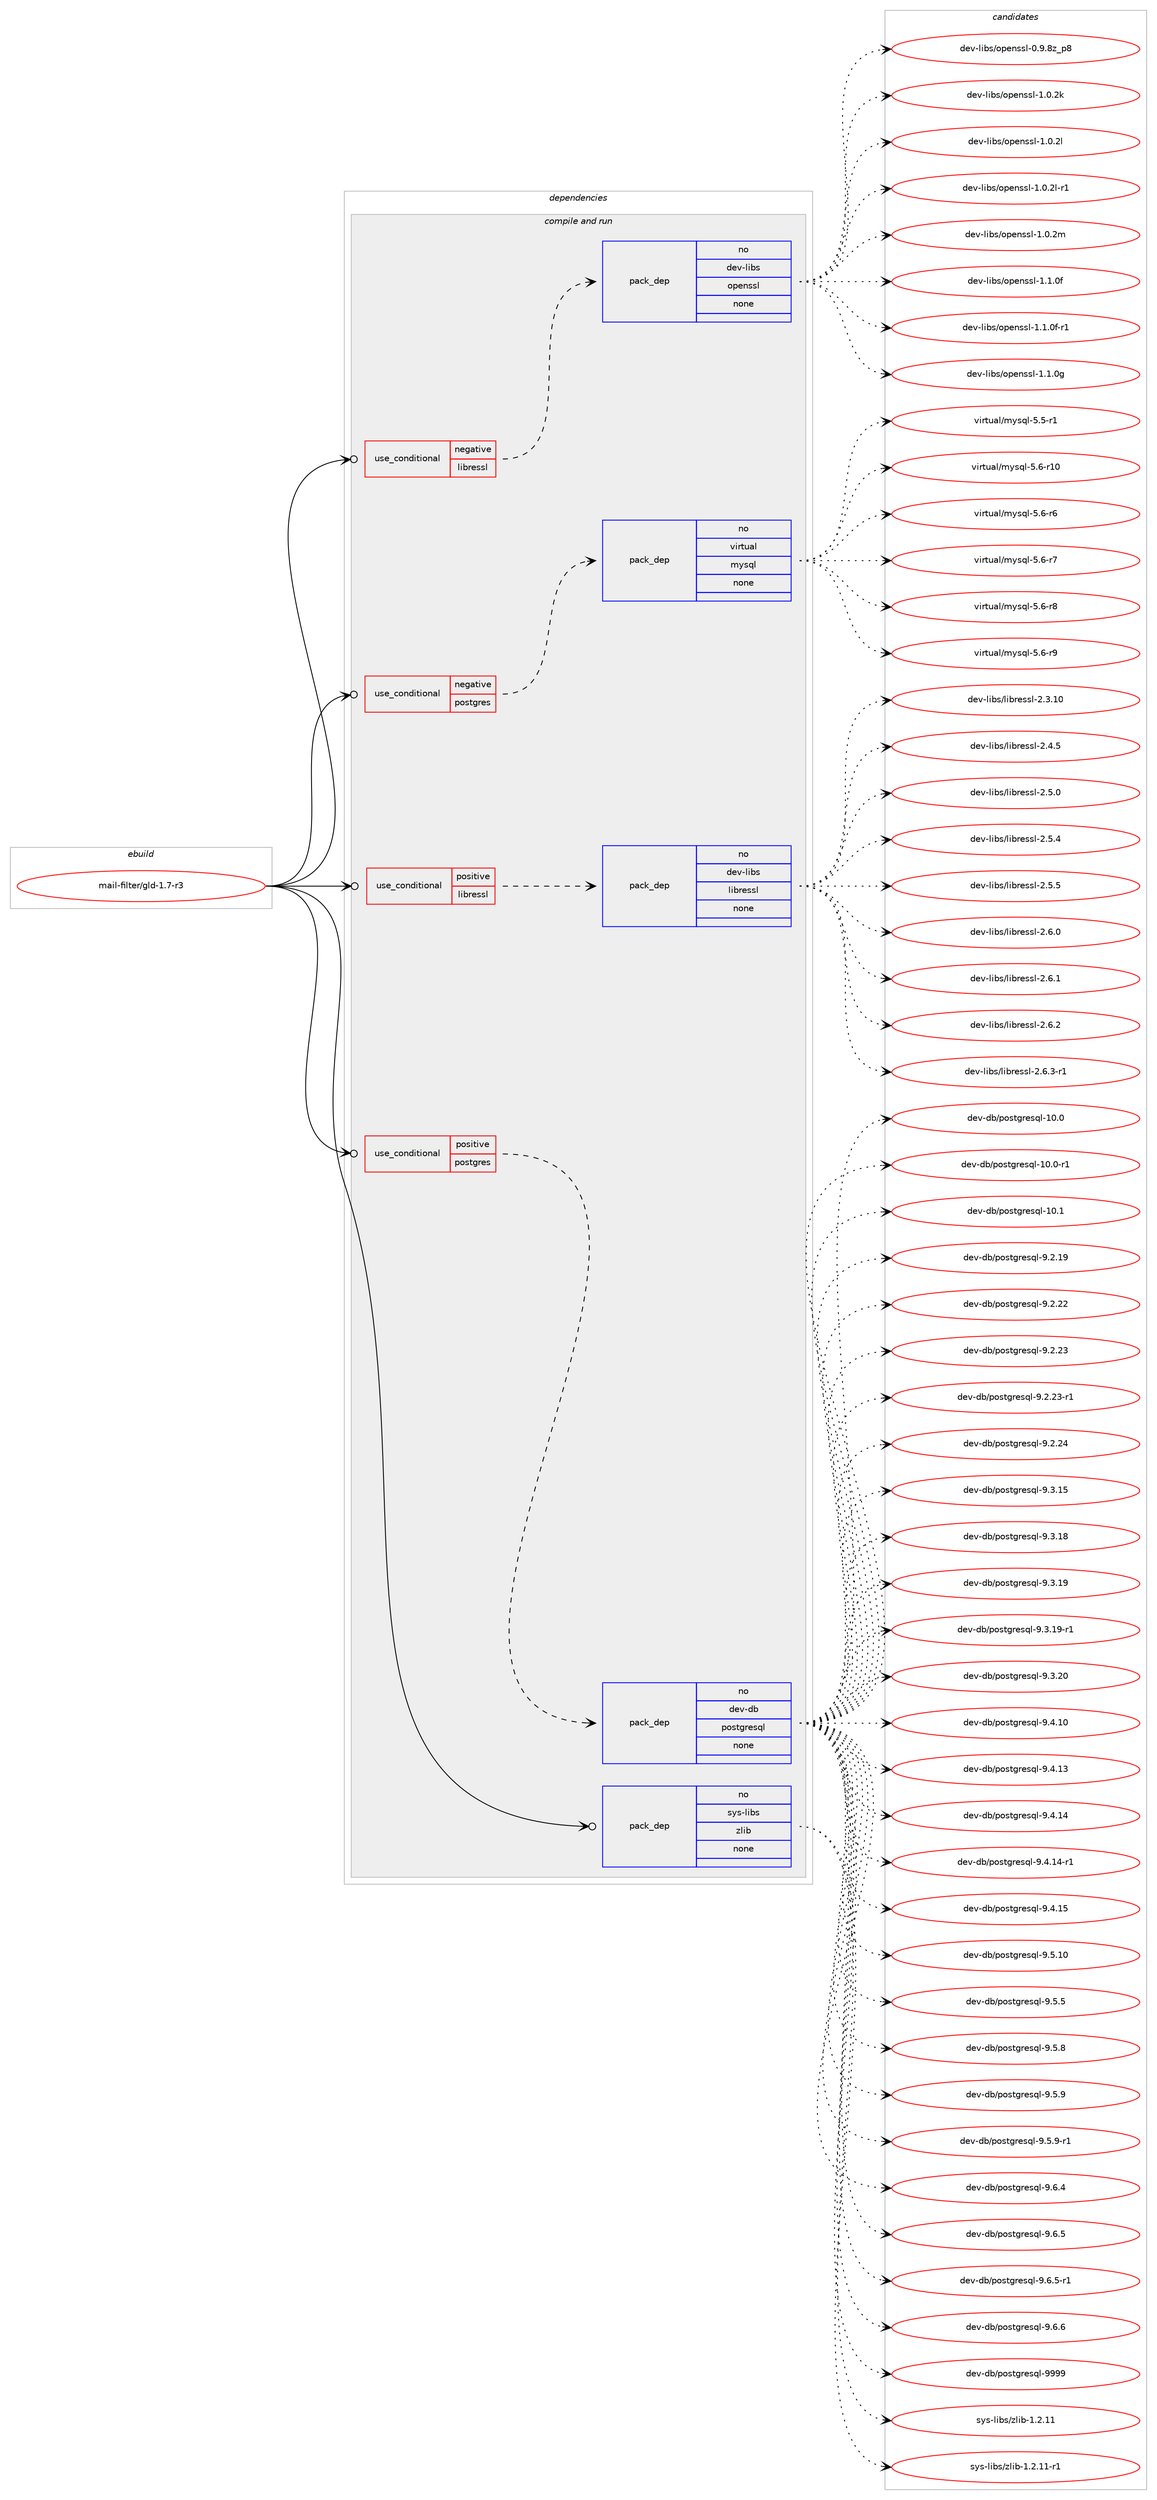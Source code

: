 digraph prolog {

# *************
# Graph options
# *************

newrank=true;
concentrate=true;
compound=true;
graph [rankdir=LR,fontname=Helvetica,fontsize=10,ranksep=1.5];#, ranksep=2.5, nodesep=0.2];
edge  [arrowhead=vee];
node  [fontname=Helvetica,fontsize=10];

# **********
# The ebuild
# **********

subgraph cluster_leftcol {
color=gray;
rank=same;
label=<<i>ebuild</i>>;
id [label="mail-filter/gld-1.7-r3", color=red, width=4, href="../mail-filter/gld-1.7-r3.svg"];
}

# ****************
# The dependencies
# ****************

subgraph cluster_midcol {
color=gray;
label=<<i>dependencies</i>>;
subgraph cluster_compile {
fillcolor="#eeeeee";
style=filled;
label=<<i>compile</i>>;
}
subgraph cluster_compileandrun {
fillcolor="#eeeeee";
style=filled;
label=<<i>compile and run</i>>;
subgraph cond85518 {
dependency342498 [label=<<TABLE BORDER="0" CELLBORDER="1" CELLSPACING="0" CELLPADDING="4"><TR><TD ROWSPAN="3" CELLPADDING="10">use_conditional</TD></TR><TR><TD>negative</TD></TR><TR><TD>libressl</TD></TR></TABLE>>, shape=none, color=red];
subgraph pack251863 {
dependency342499 [label=<<TABLE BORDER="0" CELLBORDER="1" CELLSPACING="0" CELLPADDING="4" WIDTH="220"><TR><TD ROWSPAN="6" CELLPADDING="30">pack_dep</TD></TR><TR><TD WIDTH="110">no</TD></TR><TR><TD>dev-libs</TD></TR><TR><TD>openssl</TD></TR><TR><TD>none</TD></TR><TR><TD></TD></TR></TABLE>>, shape=none, color=blue];
}
dependency342498:e -> dependency342499:w [weight=20,style="dashed",arrowhead="vee"];
}
id:e -> dependency342498:w [weight=20,style="solid",arrowhead="odotvee"];
subgraph cond85519 {
dependency342500 [label=<<TABLE BORDER="0" CELLBORDER="1" CELLSPACING="0" CELLPADDING="4"><TR><TD ROWSPAN="3" CELLPADDING="10">use_conditional</TD></TR><TR><TD>negative</TD></TR><TR><TD>postgres</TD></TR></TABLE>>, shape=none, color=red];
subgraph pack251864 {
dependency342501 [label=<<TABLE BORDER="0" CELLBORDER="1" CELLSPACING="0" CELLPADDING="4" WIDTH="220"><TR><TD ROWSPAN="6" CELLPADDING="30">pack_dep</TD></TR><TR><TD WIDTH="110">no</TD></TR><TR><TD>virtual</TD></TR><TR><TD>mysql</TD></TR><TR><TD>none</TD></TR><TR><TD></TD></TR></TABLE>>, shape=none, color=blue];
}
dependency342500:e -> dependency342501:w [weight=20,style="dashed",arrowhead="vee"];
}
id:e -> dependency342500:w [weight=20,style="solid",arrowhead="odotvee"];
subgraph cond85520 {
dependency342502 [label=<<TABLE BORDER="0" CELLBORDER="1" CELLSPACING="0" CELLPADDING="4"><TR><TD ROWSPAN="3" CELLPADDING="10">use_conditional</TD></TR><TR><TD>positive</TD></TR><TR><TD>libressl</TD></TR></TABLE>>, shape=none, color=red];
subgraph pack251865 {
dependency342503 [label=<<TABLE BORDER="0" CELLBORDER="1" CELLSPACING="0" CELLPADDING="4" WIDTH="220"><TR><TD ROWSPAN="6" CELLPADDING="30">pack_dep</TD></TR><TR><TD WIDTH="110">no</TD></TR><TR><TD>dev-libs</TD></TR><TR><TD>libressl</TD></TR><TR><TD>none</TD></TR><TR><TD></TD></TR></TABLE>>, shape=none, color=blue];
}
dependency342502:e -> dependency342503:w [weight=20,style="dashed",arrowhead="vee"];
}
id:e -> dependency342502:w [weight=20,style="solid",arrowhead="odotvee"];
subgraph cond85521 {
dependency342504 [label=<<TABLE BORDER="0" CELLBORDER="1" CELLSPACING="0" CELLPADDING="4"><TR><TD ROWSPAN="3" CELLPADDING="10">use_conditional</TD></TR><TR><TD>positive</TD></TR><TR><TD>postgres</TD></TR></TABLE>>, shape=none, color=red];
subgraph pack251866 {
dependency342505 [label=<<TABLE BORDER="0" CELLBORDER="1" CELLSPACING="0" CELLPADDING="4" WIDTH="220"><TR><TD ROWSPAN="6" CELLPADDING="30">pack_dep</TD></TR><TR><TD WIDTH="110">no</TD></TR><TR><TD>dev-db</TD></TR><TR><TD>postgresql</TD></TR><TR><TD>none</TD></TR><TR><TD></TD></TR></TABLE>>, shape=none, color=blue];
}
dependency342504:e -> dependency342505:w [weight=20,style="dashed",arrowhead="vee"];
}
id:e -> dependency342504:w [weight=20,style="solid",arrowhead="odotvee"];
subgraph pack251867 {
dependency342506 [label=<<TABLE BORDER="0" CELLBORDER="1" CELLSPACING="0" CELLPADDING="4" WIDTH="220"><TR><TD ROWSPAN="6" CELLPADDING="30">pack_dep</TD></TR><TR><TD WIDTH="110">no</TD></TR><TR><TD>sys-libs</TD></TR><TR><TD>zlib</TD></TR><TR><TD>none</TD></TR><TR><TD></TD></TR></TABLE>>, shape=none, color=blue];
}
id:e -> dependency342506:w [weight=20,style="solid",arrowhead="odotvee"];
}
subgraph cluster_run {
fillcolor="#eeeeee";
style=filled;
label=<<i>run</i>>;
}
}

# **************
# The candidates
# **************

subgraph cluster_choices {
rank=same;
color=gray;
label=<<i>candidates</i>>;

subgraph choice251863 {
color=black;
nodesep=1;
choice1001011184510810598115471111121011101151151084548465746561229511256 [label="dev-libs/openssl-0.9.8z_p8", color=red, width=4,href="../dev-libs/openssl-0.9.8z_p8.svg"];
choice100101118451081059811547111112101110115115108454946484650107 [label="dev-libs/openssl-1.0.2k", color=red, width=4,href="../dev-libs/openssl-1.0.2k.svg"];
choice100101118451081059811547111112101110115115108454946484650108 [label="dev-libs/openssl-1.0.2l", color=red, width=4,href="../dev-libs/openssl-1.0.2l.svg"];
choice1001011184510810598115471111121011101151151084549464846501084511449 [label="dev-libs/openssl-1.0.2l-r1", color=red, width=4,href="../dev-libs/openssl-1.0.2l-r1.svg"];
choice100101118451081059811547111112101110115115108454946484650109 [label="dev-libs/openssl-1.0.2m", color=red, width=4,href="../dev-libs/openssl-1.0.2m.svg"];
choice100101118451081059811547111112101110115115108454946494648102 [label="dev-libs/openssl-1.1.0f", color=red, width=4,href="../dev-libs/openssl-1.1.0f.svg"];
choice1001011184510810598115471111121011101151151084549464946481024511449 [label="dev-libs/openssl-1.1.0f-r1", color=red, width=4,href="../dev-libs/openssl-1.1.0f-r1.svg"];
choice100101118451081059811547111112101110115115108454946494648103 [label="dev-libs/openssl-1.1.0g", color=red, width=4,href="../dev-libs/openssl-1.1.0g.svg"];
dependency342499:e -> choice1001011184510810598115471111121011101151151084548465746561229511256:w [style=dotted,weight="100"];
dependency342499:e -> choice100101118451081059811547111112101110115115108454946484650107:w [style=dotted,weight="100"];
dependency342499:e -> choice100101118451081059811547111112101110115115108454946484650108:w [style=dotted,weight="100"];
dependency342499:e -> choice1001011184510810598115471111121011101151151084549464846501084511449:w [style=dotted,weight="100"];
dependency342499:e -> choice100101118451081059811547111112101110115115108454946484650109:w [style=dotted,weight="100"];
dependency342499:e -> choice100101118451081059811547111112101110115115108454946494648102:w [style=dotted,weight="100"];
dependency342499:e -> choice1001011184510810598115471111121011101151151084549464946481024511449:w [style=dotted,weight="100"];
dependency342499:e -> choice100101118451081059811547111112101110115115108454946494648103:w [style=dotted,weight="100"];
}
subgraph choice251864 {
color=black;
nodesep=1;
choice1181051141161179710847109121115113108455346534511449 [label="virtual/mysql-5.5-r1", color=red, width=4,href="../virtual/mysql-5.5-r1.svg"];
choice118105114116117971084710912111511310845534654451144948 [label="virtual/mysql-5.6-r10", color=red, width=4,href="../virtual/mysql-5.6-r10.svg"];
choice1181051141161179710847109121115113108455346544511454 [label="virtual/mysql-5.6-r6", color=red, width=4,href="../virtual/mysql-5.6-r6.svg"];
choice1181051141161179710847109121115113108455346544511455 [label="virtual/mysql-5.6-r7", color=red, width=4,href="../virtual/mysql-5.6-r7.svg"];
choice1181051141161179710847109121115113108455346544511456 [label="virtual/mysql-5.6-r8", color=red, width=4,href="../virtual/mysql-5.6-r8.svg"];
choice1181051141161179710847109121115113108455346544511457 [label="virtual/mysql-5.6-r9", color=red, width=4,href="../virtual/mysql-5.6-r9.svg"];
dependency342501:e -> choice1181051141161179710847109121115113108455346534511449:w [style=dotted,weight="100"];
dependency342501:e -> choice118105114116117971084710912111511310845534654451144948:w [style=dotted,weight="100"];
dependency342501:e -> choice1181051141161179710847109121115113108455346544511454:w [style=dotted,weight="100"];
dependency342501:e -> choice1181051141161179710847109121115113108455346544511455:w [style=dotted,weight="100"];
dependency342501:e -> choice1181051141161179710847109121115113108455346544511456:w [style=dotted,weight="100"];
dependency342501:e -> choice1181051141161179710847109121115113108455346544511457:w [style=dotted,weight="100"];
}
subgraph choice251865 {
color=black;
nodesep=1;
choice1001011184510810598115471081059811410111511510845504651464948 [label="dev-libs/libressl-2.3.10", color=red, width=4,href="../dev-libs/libressl-2.3.10.svg"];
choice10010111845108105981154710810598114101115115108455046524653 [label="dev-libs/libressl-2.4.5", color=red, width=4,href="../dev-libs/libressl-2.4.5.svg"];
choice10010111845108105981154710810598114101115115108455046534648 [label="dev-libs/libressl-2.5.0", color=red, width=4,href="../dev-libs/libressl-2.5.0.svg"];
choice10010111845108105981154710810598114101115115108455046534652 [label="dev-libs/libressl-2.5.4", color=red, width=4,href="../dev-libs/libressl-2.5.4.svg"];
choice10010111845108105981154710810598114101115115108455046534653 [label="dev-libs/libressl-2.5.5", color=red, width=4,href="../dev-libs/libressl-2.5.5.svg"];
choice10010111845108105981154710810598114101115115108455046544648 [label="dev-libs/libressl-2.6.0", color=red, width=4,href="../dev-libs/libressl-2.6.0.svg"];
choice10010111845108105981154710810598114101115115108455046544649 [label="dev-libs/libressl-2.6.1", color=red, width=4,href="../dev-libs/libressl-2.6.1.svg"];
choice10010111845108105981154710810598114101115115108455046544650 [label="dev-libs/libressl-2.6.2", color=red, width=4,href="../dev-libs/libressl-2.6.2.svg"];
choice100101118451081059811547108105981141011151151084550465446514511449 [label="dev-libs/libressl-2.6.3-r1", color=red, width=4,href="../dev-libs/libressl-2.6.3-r1.svg"];
dependency342503:e -> choice1001011184510810598115471081059811410111511510845504651464948:w [style=dotted,weight="100"];
dependency342503:e -> choice10010111845108105981154710810598114101115115108455046524653:w [style=dotted,weight="100"];
dependency342503:e -> choice10010111845108105981154710810598114101115115108455046534648:w [style=dotted,weight="100"];
dependency342503:e -> choice10010111845108105981154710810598114101115115108455046534652:w [style=dotted,weight="100"];
dependency342503:e -> choice10010111845108105981154710810598114101115115108455046534653:w [style=dotted,weight="100"];
dependency342503:e -> choice10010111845108105981154710810598114101115115108455046544648:w [style=dotted,weight="100"];
dependency342503:e -> choice10010111845108105981154710810598114101115115108455046544649:w [style=dotted,weight="100"];
dependency342503:e -> choice10010111845108105981154710810598114101115115108455046544650:w [style=dotted,weight="100"];
dependency342503:e -> choice100101118451081059811547108105981141011151151084550465446514511449:w [style=dotted,weight="100"];
}
subgraph choice251866 {
color=black;
nodesep=1;
choice1001011184510098471121111151161031141011151131084549484648 [label="dev-db/postgresql-10.0", color=red, width=4,href="../dev-db/postgresql-10.0.svg"];
choice10010111845100984711211111511610311410111511310845494846484511449 [label="dev-db/postgresql-10.0-r1", color=red, width=4,href="../dev-db/postgresql-10.0-r1.svg"];
choice1001011184510098471121111151161031141011151131084549484649 [label="dev-db/postgresql-10.1", color=red, width=4,href="../dev-db/postgresql-10.1.svg"];
choice10010111845100984711211111511610311410111511310845574650464957 [label="dev-db/postgresql-9.2.19", color=red, width=4,href="../dev-db/postgresql-9.2.19.svg"];
choice10010111845100984711211111511610311410111511310845574650465050 [label="dev-db/postgresql-9.2.22", color=red, width=4,href="../dev-db/postgresql-9.2.22.svg"];
choice10010111845100984711211111511610311410111511310845574650465051 [label="dev-db/postgresql-9.2.23", color=red, width=4,href="../dev-db/postgresql-9.2.23.svg"];
choice100101118451009847112111115116103114101115113108455746504650514511449 [label="dev-db/postgresql-9.2.23-r1", color=red, width=4,href="../dev-db/postgresql-9.2.23-r1.svg"];
choice10010111845100984711211111511610311410111511310845574650465052 [label="dev-db/postgresql-9.2.24", color=red, width=4,href="../dev-db/postgresql-9.2.24.svg"];
choice10010111845100984711211111511610311410111511310845574651464953 [label="dev-db/postgresql-9.3.15", color=red, width=4,href="../dev-db/postgresql-9.3.15.svg"];
choice10010111845100984711211111511610311410111511310845574651464956 [label="dev-db/postgresql-9.3.18", color=red, width=4,href="../dev-db/postgresql-9.3.18.svg"];
choice10010111845100984711211111511610311410111511310845574651464957 [label="dev-db/postgresql-9.3.19", color=red, width=4,href="../dev-db/postgresql-9.3.19.svg"];
choice100101118451009847112111115116103114101115113108455746514649574511449 [label="dev-db/postgresql-9.3.19-r1", color=red, width=4,href="../dev-db/postgresql-9.3.19-r1.svg"];
choice10010111845100984711211111511610311410111511310845574651465048 [label="dev-db/postgresql-9.3.20", color=red, width=4,href="../dev-db/postgresql-9.3.20.svg"];
choice10010111845100984711211111511610311410111511310845574652464948 [label="dev-db/postgresql-9.4.10", color=red, width=4,href="../dev-db/postgresql-9.4.10.svg"];
choice10010111845100984711211111511610311410111511310845574652464951 [label="dev-db/postgresql-9.4.13", color=red, width=4,href="../dev-db/postgresql-9.4.13.svg"];
choice10010111845100984711211111511610311410111511310845574652464952 [label="dev-db/postgresql-9.4.14", color=red, width=4,href="../dev-db/postgresql-9.4.14.svg"];
choice100101118451009847112111115116103114101115113108455746524649524511449 [label="dev-db/postgresql-9.4.14-r1", color=red, width=4,href="../dev-db/postgresql-9.4.14-r1.svg"];
choice10010111845100984711211111511610311410111511310845574652464953 [label="dev-db/postgresql-9.4.15", color=red, width=4,href="../dev-db/postgresql-9.4.15.svg"];
choice10010111845100984711211111511610311410111511310845574653464948 [label="dev-db/postgresql-9.5.10", color=red, width=4,href="../dev-db/postgresql-9.5.10.svg"];
choice100101118451009847112111115116103114101115113108455746534653 [label="dev-db/postgresql-9.5.5", color=red, width=4,href="../dev-db/postgresql-9.5.5.svg"];
choice100101118451009847112111115116103114101115113108455746534656 [label="dev-db/postgresql-9.5.8", color=red, width=4,href="../dev-db/postgresql-9.5.8.svg"];
choice100101118451009847112111115116103114101115113108455746534657 [label="dev-db/postgresql-9.5.9", color=red, width=4,href="../dev-db/postgresql-9.5.9.svg"];
choice1001011184510098471121111151161031141011151131084557465346574511449 [label="dev-db/postgresql-9.5.9-r1", color=red, width=4,href="../dev-db/postgresql-9.5.9-r1.svg"];
choice100101118451009847112111115116103114101115113108455746544652 [label="dev-db/postgresql-9.6.4", color=red, width=4,href="../dev-db/postgresql-9.6.4.svg"];
choice100101118451009847112111115116103114101115113108455746544653 [label="dev-db/postgresql-9.6.5", color=red, width=4,href="../dev-db/postgresql-9.6.5.svg"];
choice1001011184510098471121111151161031141011151131084557465446534511449 [label="dev-db/postgresql-9.6.5-r1", color=red, width=4,href="../dev-db/postgresql-9.6.5-r1.svg"];
choice100101118451009847112111115116103114101115113108455746544654 [label="dev-db/postgresql-9.6.6", color=red, width=4,href="../dev-db/postgresql-9.6.6.svg"];
choice1001011184510098471121111151161031141011151131084557575757 [label="dev-db/postgresql-9999", color=red, width=4,href="../dev-db/postgresql-9999.svg"];
dependency342505:e -> choice1001011184510098471121111151161031141011151131084549484648:w [style=dotted,weight="100"];
dependency342505:e -> choice10010111845100984711211111511610311410111511310845494846484511449:w [style=dotted,weight="100"];
dependency342505:e -> choice1001011184510098471121111151161031141011151131084549484649:w [style=dotted,weight="100"];
dependency342505:e -> choice10010111845100984711211111511610311410111511310845574650464957:w [style=dotted,weight="100"];
dependency342505:e -> choice10010111845100984711211111511610311410111511310845574650465050:w [style=dotted,weight="100"];
dependency342505:e -> choice10010111845100984711211111511610311410111511310845574650465051:w [style=dotted,weight="100"];
dependency342505:e -> choice100101118451009847112111115116103114101115113108455746504650514511449:w [style=dotted,weight="100"];
dependency342505:e -> choice10010111845100984711211111511610311410111511310845574650465052:w [style=dotted,weight="100"];
dependency342505:e -> choice10010111845100984711211111511610311410111511310845574651464953:w [style=dotted,weight="100"];
dependency342505:e -> choice10010111845100984711211111511610311410111511310845574651464956:w [style=dotted,weight="100"];
dependency342505:e -> choice10010111845100984711211111511610311410111511310845574651464957:w [style=dotted,weight="100"];
dependency342505:e -> choice100101118451009847112111115116103114101115113108455746514649574511449:w [style=dotted,weight="100"];
dependency342505:e -> choice10010111845100984711211111511610311410111511310845574651465048:w [style=dotted,weight="100"];
dependency342505:e -> choice10010111845100984711211111511610311410111511310845574652464948:w [style=dotted,weight="100"];
dependency342505:e -> choice10010111845100984711211111511610311410111511310845574652464951:w [style=dotted,weight="100"];
dependency342505:e -> choice10010111845100984711211111511610311410111511310845574652464952:w [style=dotted,weight="100"];
dependency342505:e -> choice100101118451009847112111115116103114101115113108455746524649524511449:w [style=dotted,weight="100"];
dependency342505:e -> choice10010111845100984711211111511610311410111511310845574652464953:w [style=dotted,weight="100"];
dependency342505:e -> choice10010111845100984711211111511610311410111511310845574653464948:w [style=dotted,weight="100"];
dependency342505:e -> choice100101118451009847112111115116103114101115113108455746534653:w [style=dotted,weight="100"];
dependency342505:e -> choice100101118451009847112111115116103114101115113108455746534656:w [style=dotted,weight="100"];
dependency342505:e -> choice100101118451009847112111115116103114101115113108455746534657:w [style=dotted,weight="100"];
dependency342505:e -> choice1001011184510098471121111151161031141011151131084557465346574511449:w [style=dotted,weight="100"];
dependency342505:e -> choice100101118451009847112111115116103114101115113108455746544652:w [style=dotted,weight="100"];
dependency342505:e -> choice100101118451009847112111115116103114101115113108455746544653:w [style=dotted,weight="100"];
dependency342505:e -> choice1001011184510098471121111151161031141011151131084557465446534511449:w [style=dotted,weight="100"];
dependency342505:e -> choice100101118451009847112111115116103114101115113108455746544654:w [style=dotted,weight="100"];
dependency342505:e -> choice1001011184510098471121111151161031141011151131084557575757:w [style=dotted,weight="100"];
}
subgraph choice251867 {
color=black;
nodesep=1;
choice1151211154510810598115471221081059845494650464949 [label="sys-libs/zlib-1.2.11", color=red, width=4,href="../sys-libs/zlib-1.2.11.svg"];
choice11512111545108105981154712210810598454946504649494511449 [label="sys-libs/zlib-1.2.11-r1", color=red, width=4,href="../sys-libs/zlib-1.2.11-r1.svg"];
dependency342506:e -> choice1151211154510810598115471221081059845494650464949:w [style=dotted,weight="100"];
dependency342506:e -> choice11512111545108105981154712210810598454946504649494511449:w [style=dotted,weight="100"];
}
}

}
